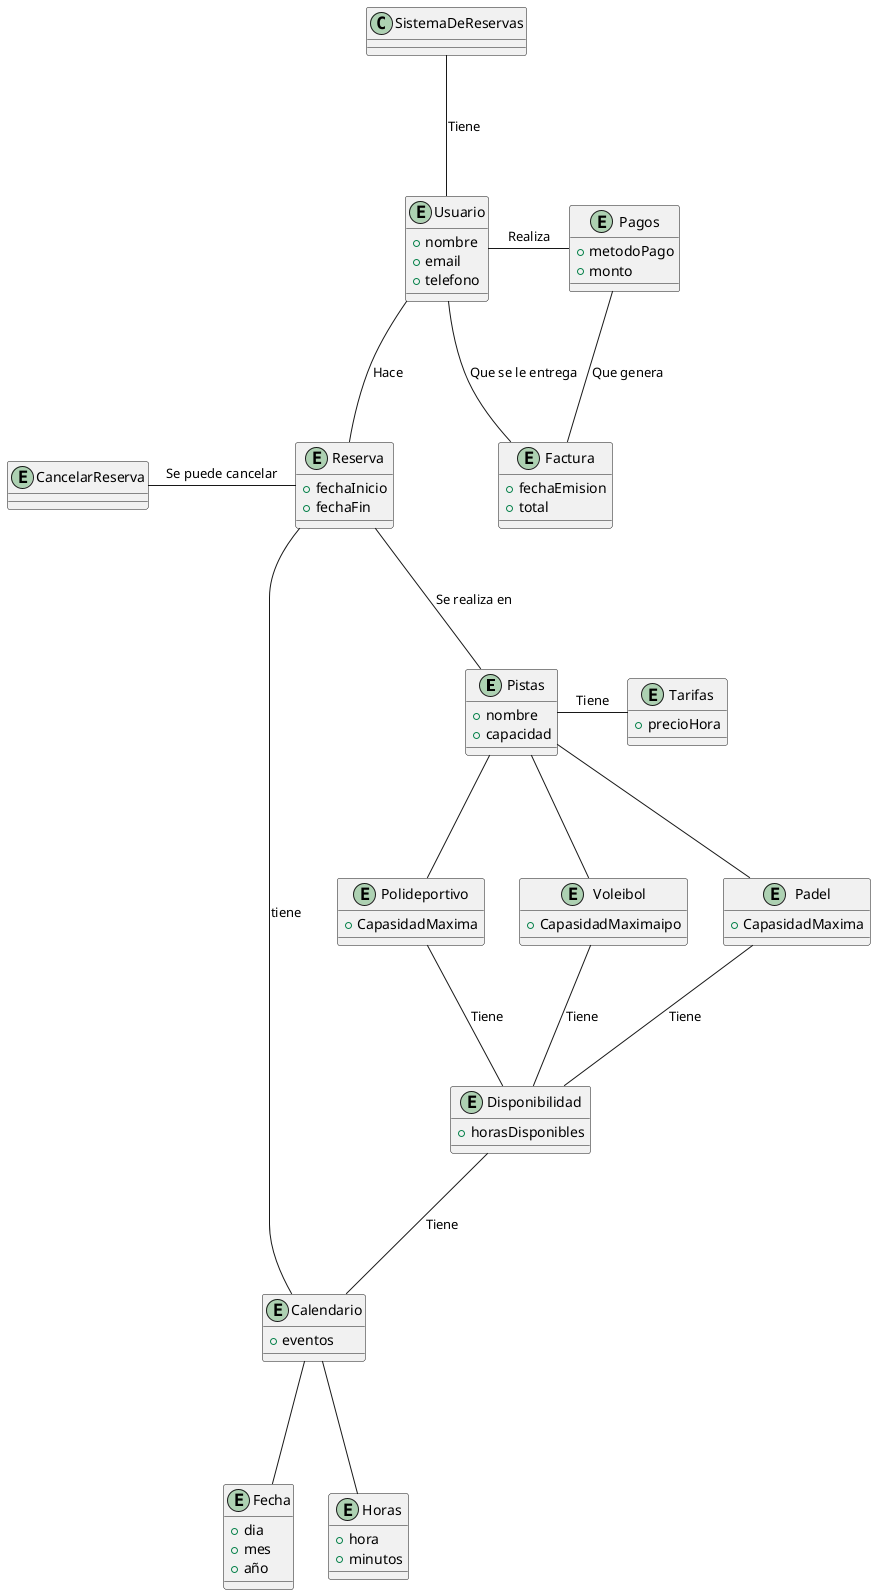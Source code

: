 @startuml
entity Pistas {
  + nombre
  + capacidad
}

entity Padel {
  + CapasidadMaxima
}

entity Polideportivo {
  + CapasidadMaxima
}

entity Voleibol {
  + CapasidadMaximaipo
}

entity Calendario {
  + eventos
}

entity Usuario {
  + nombre
  + email
  + telefono
}

entity Pagos {
  + metodoPago
  + monto
}

entity Factura {
  + fechaEmision
  + total
}

entity Tarifas {
  + precioHora
}

entity Disponibilidad {
  + horasDisponibles
}

entity Reserva {
  + fechaInicio
  + fechaFin
}

entity CancelarReserva {
}

entity Fecha {
  + dia
  + mes
  + año
}

entity Horas {
  + hora
  + minutos
}



SistemaDeReservas --- Usuario: Tiene
Usuario --- Reserva: Hace
Reserva -L- Calendario: tiene
Usuario -R- Pagos: Realiza
Pagos --- Factura: Que genera 
Factura --- Usuario: Que se le entrega
Reserva --- Pistas: Se realiza en
Reserva -L- CancelarReserva: Se puede cancelar
Pistas--- Padel
Pistas--- Polideportivo
Pistas--- Voleibol
Pistas -R- Tarifas: Tiene
Voleibol --- Disponibilidad: Tiene
Polideportivo --- Disponibilidad: Tiene
Padel --- Disponibilidad: Tiene
Disponibilidad--- Calendario: Tiene
Calendario --- Fecha
Calendario --- Horas
@enduml